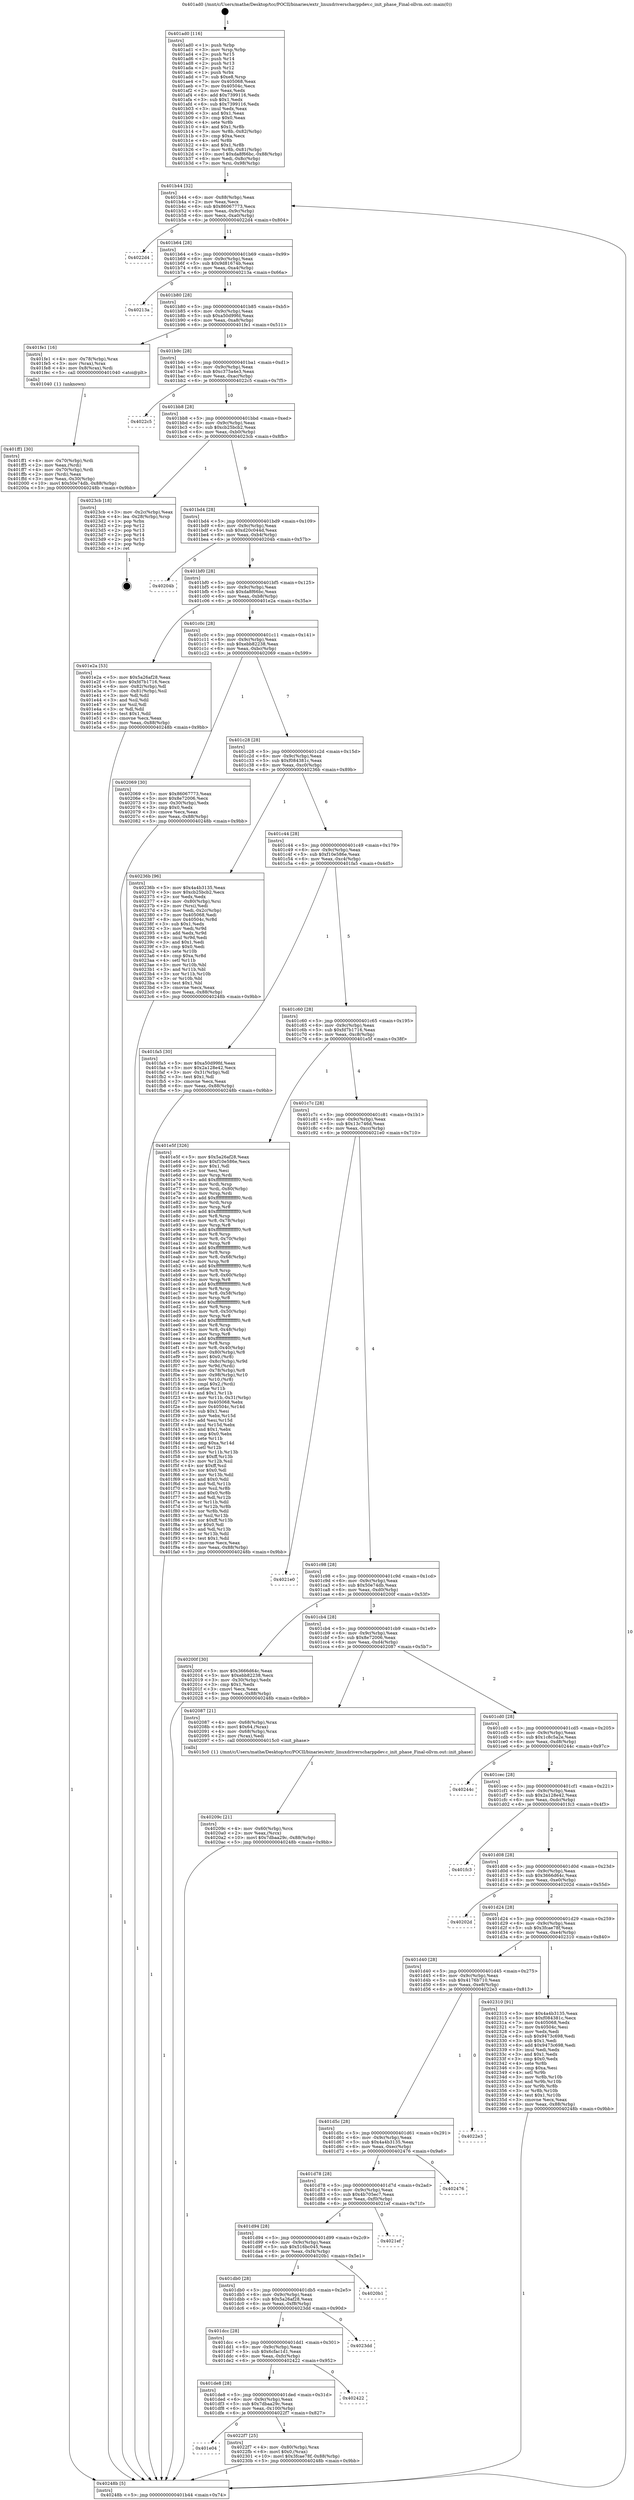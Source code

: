 digraph "0x401ad0" {
  label = "0x401ad0 (/mnt/c/Users/mathe/Desktop/tcc/POCII/binaries/extr_linuxdriverscharppdev.c_init_phase_Final-ollvm.out::main(0))"
  labelloc = "t"
  node[shape=record]

  Entry [label="",width=0.3,height=0.3,shape=circle,fillcolor=black,style=filled]
  "0x401b44" [label="{
     0x401b44 [32]\l
     | [instrs]\l
     &nbsp;&nbsp;0x401b44 \<+6\>: mov -0x88(%rbp),%eax\l
     &nbsp;&nbsp;0x401b4a \<+2\>: mov %eax,%ecx\l
     &nbsp;&nbsp;0x401b4c \<+6\>: sub $0x86067773,%ecx\l
     &nbsp;&nbsp;0x401b52 \<+6\>: mov %eax,-0x9c(%rbp)\l
     &nbsp;&nbsp;0x401b58 \<+6\>: mov %ecx,-0xa0(%rbp)\l
     &nbsp;&nbsp;0x401b5e \<+6\>: je 00000000004022d4 \<main+0x804\>\l
  }"]
  "0x4022d4" [label="{
     0x4022d4\l
  }", style=dashed]
  "0x401b64" [label="{
     0x401b64 [28]\l
     | [instrs]\l
     &nbsp;&nbsp;0x401b64 \<+5\>: jmp 0000000000401b69 \<main+0x99\>\l
     &nbsp;&nbsp;0x401b69 \<+6\>: mov -0x9c(%rbp),%eax\l
     &nbsp;&nbsp;0x401b6f \<+5\>: sub $0x9d81674b,%eax\l
     &nbsp;&nbsp;0x401b74 \<+6\>: mov %eax,-0xa4(%rbp)\l
     &nbsp;&nbsp;0x401b7a \<+6\>: je 000000000040213a \<main+0x66a\>\l
  }"]
  Exit [label="",width=0.3,height=0.3,shape=circle,fillcolor=black,style=filled,peripheries=2]
  "0x40213a" [label="{
     0x40213a\l
  }", style=dashed]
  "0x401b80" [label="{
     0x401b80 [28]\l
     | [instrs]\l
     &nbsp;&nbsp;0x401b80 \<+5\>: jmp 0000000000401b85 \<main+0xb5\>\l
     &nbsp;&nbsp;0x401b85 \<+6\>: mov -0x9c(%rbp),%eax\l
     &nbsp;&nbsp;0x401b8b \<+5\>: sub $0xa50d99fd,%eax\l
     &nbsp;&nbsp;0x401b90 \<+6\>: mov %eax,-0xa8(%rbp)\l
     &nbsp;&nbsp;0x401b96 \<+6\>: je 0000000000401fe1 \<main+0x511\>\l
  }"]
  "0x401e04" [label="{
     0x401e04\l
  }", style=dashed]
  "0x401fe1" [label="{
     0x401fe1 [16]\l
     | [instrs]\l
     &nbsp;&nbsp;0x401fe1 \<+4\>: mov -0x78(%rbp),%rax\l
     &nbsp;&nbsp;0x401fe5 \<+3\>: mov (%rax),%rax\l
     &nbsp;&nbsp;0x401fe8 \<+4\>: mov 0x8(%rax),%rdi\l
     &nbsp;&nbsp;0x401fec \<+5\>: call 0000000000401040 \<atoi@plt\>\l
     | [calls]\l
     &nbsp;&nbsp;0x401040 \{1\} (unknown)\l
  }"]
  "0x401b9c" [label="{
     0x401b9c [28]\l
     | [instrs]\l
     &nbsp;&nbsp;0x401b9c \<+5\>: jmp 0000000000401ba1 \<main+0xd1\>\l
     &nbsp;&nbsp;0x401ba1 \<+6\>: mov -0x9c(%rbp),%eax\l
     &nbsp;&nbsp;0x401ba7 \<+5\>: sub $0xc375a4e3,%eax\l
     &nbsp;&nbsp;0x401bac \<+6\>: mov %eax,-0xac(%rbp)\l
     &nbsp;&nbsp;0x401bb2 \<+6\>: je 00000000004022c5 \<main+0x7f5\>\l
  }"]
  "0x4022f7" [label="{
     0x4022f7 [25]\l
     | [instrs]\l
     &nbsp;&nbsp;0x4022f7 \<+4\>: mov -0x80(%rbp),%rax\l
     &nbsp;&nbsp;0x4022fb \<+6\>: movl $0x0,(%rax)\l
     &nbsp;&nbsp;0x402301 \<+10\>: movl $0x3fcae78f,-0x88(%rbp)\l
     &nbsp;&nbsp;0x40230b \<+5\>: jmp 000000000040248b \<main+0x9bb\>\l
  }"]
  "0x4022c5" [label="{
     0x4022c5\l
  }", style=dashed]
  "0x401bb8" [label="{
     0x401bb8 [28]\l
     | [instrs]\l
     &nbsp;&nbsp;0x401bb8 \<+5\>: jmp 0000000000401bbd \<main+0xed\>\l
     &nbsp;&nbsp;0x401bbd \<+6\>: mov -0x9c(%rbp),%eax\l
     &nbsp;&nbsp;0x401bc3 \<+5\>: sub $0xcb25bcb2,%eax\l
     &nbsp;&nbsp;0x401bc8 \<+6\>: mov %eax,-0xb0(%rbp)\l
     &nbsp;&nbsp;0x401bce \<+6\>: je 00000000004023cb \<main+0x8fb\>\l
  }"]
  "0x401de8" [label="{
     0x401de8 [28]\l
     | [instrs]\l
     &nbsp;&nbsp;0x401de8 \<+5\>: jmp 0000000000401ded \<main+0x31d\>\l
     &nbsp;&nbsp;0x401ded \<+6\>: mov -0x9c(%rbp),%eax\l
     &nbsp;&nbsp;0x401df3 \<+5\>: sub $0x7dbaa29c,%eax\l
     &nbsp;&nbsp;0x401df8 \<+6\>: mov %eax,-0x100(%rbp)\l
     &nbsp;&nbsp;0x401dfe \<+6\>: je 00000000004022f7 \<main+0x827\>\l
  }"]
  "0x4023cb" [label="{
     0x4023cb [18]\l
     | [instrs]\l
     &nbsp;&nbsp;0x4023cb \<+3\>: mov -0x2c(%rbp),%eax\l
     &nbsp;&nbsp;0x4023ce \<+4\>: lea -0x28(%rbp),%rsp\l
     &nbsp;&nbsp;0x4023d2 \<+1\>: pop %rbx\l
     &nbsp;&nbsp;0x4023d3 \<+2\>: pop %r12\l
     &nbsp;&nbsp;0x4023d5 \<+2\>: pop %r13\l
     &nbsp;&nbsp;0x4023d7 \<+2\>: pop %r14\l
     &nbsp;&nbsp;0x4023d9 \<+2\>: pop %r15\l
     &nbsp;&nbsp;0x4023db \<+1\>: pop %rbp\l
     &nbsp;&nbsp;0x4023dc \<+1\>: ret\l
  }"]
  "0x401bd4" [label="{
     0x401bd4 [28]\l
     | [instrs]\l
     &nbsp;&nbsp;0x401bd4 \<+5\>: jmp 0000000000401bd9 \<main+0x109\>\l
     &nbsp;&nbsp;0x401bd9 \<+6\>: mov -0x9c(%rbp),%eax\l
     &nbsp;&nbsp;0x401bdf \<+5\>: sub $0xd20c044d,%eax\l
     &nbsp;&nbsp;0x401be4 \<+6\>: mov %eax,-0xb4(%rbp)\l
     &nbsp;&nbsp;0x401bea \<+6\>: je 000000000040204b \<main+0x57b\>\l
  }"]
  "0x402422" [label="{
     0x402422\l
  }", style=dashed]
  "0x40204b" [label="{
     0x40204b\l
  }", style=dashed]
  "0x401bf0" [label="{
     0x401bf0 [28]\l
     | [instrs]\l
     &nbsp;&nbsp;0x401bf0 \<+5\>: jmp 0000000000401bf5 \<main+0x125\>\l
     &nbsp;&nbsp;0x401bf5 \<+6\>: mov -0x9c(%rbp),%eax\l
     &nbsp;&nbsp;0x401bfb \<+5\>: sub $0xda8f66bc,%eax\l
     &nbsp;&nbsp;0x401c00 \<+6\>: mov %eax,-0xb8(%rbp)\l
     &nbsp;&nbsp;0x401c06 \<+6\>: je 0000000000401e2a \<main+0x35a\>\l
  }"]
  "0x401dcc" [label="{
     0x401dcc [28]\l
     | [instrs]\l
     &nbsp;&nbsp;0x401dcc \<+5\>: jmp 0000000000401dd1 \<main+0x301\>\l
     &nbsp;&nbsp;0x401dd1 \<+6\>: mov -0x9c(%rbp),%eax\l
     &nbsp;&nbsp;0x401dd7 \<+5\>: sub $0x6cfac1d1,%eax\l
     &nbsp;&nbsp;0x401ddc \<+6\>: mov %eax,-0xfc(%rbp)\l
     &nbsp;&nbsp;0x401de2 \<+6\>: je 0000000000402422 \<main+0x952\>\l
  }"]
  "0x401e2a" [label="{
     0x401e2a [53]\l
     | [instrs]\l
     &nbsp;&nbsp;0x401e2a \<+5\>: mov $0x5a26af28,%eax\l
     &nbsp;&nbsp;0x401e2f \<+5\>: mov $0xfd7b1716,%ecx\l
     &nbsp;&nbsp;0x401e34 \<+6\>: mov -0x82(%rbp),%dl\l
     &nbsp;&nbsp;0x401e3a \<+7\>: mov -0x81(%rbp),%sil\l
     &nbsp;&nbsp;0x401e41 \<+3\>: mov %dl,%dil\l
     &nbsp;&nbsp;0x401e44 \<+3\>: and %sil,%dil\l
     &nbsp;&nbsp;0x401e47 \<+3\>: xor %sil,%dl\l
     &nbsp;&nbsp;0x401e4a \<+3\>: or %dl,%dil\l
     &nbsp;&nbsp;0x401e4d \<+4\>: test $0x1,%dil\l
     &nbsp;&nbsp;0x401e51 \<+3\>: cmovne %ecx,%eax\l
     &nbsp;&nbsp;0x401e54 \<+6\>: mov %eax,-0x88(%rbp)\l
     &nbsp;&nbsp;0x401e5a \<+5\>: jmp 000000000040248b \<main+0x9bb\>\l
  }"]
  "0x401c0c" [label="{
     0x401c0c [28]\l
     | [instrs]\l
     &nbsp;&nbsp;0x401c0c \<+5\>: jmp 0000000000401c11 \<main+0x141\>\l
     &nbsp;&nbsp;0x401c11 \<+6\>: mov -0x9c(%rbp),%eax\l
     &nbsp;&nbsp;0x401c17 \<+5\>: sub $0xebb82238,%eax\l
     &nbsp;&nbsp;0x401c1c \<+6\>: mov %eax,-0xbc(%rbp)\l
     &nbsp;&nbsp;0x401c22 \<+6\>: je 0000000000402069 \<main+0x599\>\l
  }"]
  "0x40248b" [label="{
     0x40248b [5]\l
     | [instrs]\l
     &nbsp;&nbsp;0x40248b \<+5\>: jmp 0000000000401b44 \<main+0x74\>\l
  }"]
  "0x401ad0" [label="{
     0x401ad0 [116]\l
     | [instrs]\l
     &nbsp;&nbsp;0x401ad0 \<+1\>: push %rbp\l
     &nbsp;&nbsp;0x401ad1 \<+3\>: mov %rsp,%rbp\l
     &nbsp;&nbsp;0x401ad4 \<+2\>: push %r15\l
     &nbsp;&nbsp;0x401ad6 \<+2\>: push %r14\l
     &nbsp;&nbsp;0x401ad8 \<+2\>: push %r13\l
     &nbsp;&nbsp;0x401ada \<+2\>: push %r12\l
     &nbsp;&nbsp;0x401adc \<+1\>: push %rbx\l
     &nbsp;&nbsp;0x401add \<+7\>: sub $0xe8,%rsp\l
     &nbsp;&nbsp;0x401ae4 \<+7\>: mov 0x405068,%eax\l
     &nbsp;&nbsp;0x401aeb \<+7\>: mov 0x40504c,%ecx\l
     &nbsp;&nbsp;0x401af2 \<+2\>: mov %eax,%edx\l
     &nbsp;&nbsp;0x401af4 \<+6\>: add $0x7399116,%edx\l
     &nbsp;&nbsp;0x401afa \<+3\>: sub $0x1,%edx\l
     &nbsp;&nbsp;0x401afd \<+6\>: sub $0x7399116,%edx\l
     &nbsp;&nbsp;0x401b03 \<+3\>: imul %edx,%eax\l
     &nbsp;&nbsp;0x401b06 \<+3\>: and $0x1,%eax\l
     &nbsp;&nbsp;0x401b09 \<+3\>: cmp $0x0,%eax\l
     &nbsp;&nbsp;0x401b0c \<+4\>: sete %r8b\l
     &nbsp;&nbsp;0x401b10 \<+4\>: and $0x1,%r8b\l
     &nbsp;&nbsp;0x401b14 \<+7\>: mov %r8b,-0x82(%rbp)\l
     &nbsp;&nbsp;0x401b1b \<+3\>: cmp $0xa,%ecx\l
     &nbsp;&nbsp;0x401b1e \<+4\>: setl %r8b\l
     &nbsp;&nbsp;0x401b22 \<+4\>: and $0x1,%r8b\l
     &nbsp;&nbsp;0x401b26 \<+7\>: mov %r8b,-0x81(%rbp)\l
     &nbsp;&nbsp;0x401b2d \<+10\>: movl $0xda8f66bc,-0x88(%rbp)\l
     &nbsp;&nbsp;0x401b37 \<+6\>: mov %edi,-0x8c(%rbp)\l
     &nbsp;&nbsp;0x401b3d \<+7\>: mov %rsi,-0x98(%rbp)\l
  }"]
  "0x4023dd" [label="{
     0x4023dd\l
  }", style=dashed]
  "0x402069" [label="{
     0x402069 [30]\l
     | [instrs]\l
     &nbsp;&nbsp;0x402069 \<+5\>: mov $0x86067773,%eax\l
     &nbsp;&nbsp;0x40206e \<+5\>: mov $0x8e72006,%ecx\l
     &nbsp;&nbsp;0x402073 \<+3\>: mov -0x30(%rbp),%edx\l
     &nbsp;&nbsp;0x402076 \<+3\>: cmp $0x0,%edx\l
     &nbsp;&nbsp;0x402079 \<+3\>: cmove %ecx,%eax\l
     &nbsp;&nbsp;0x40207c \<+6\>: mov %eax,-0x88(%rbp)\l
     &nbsp;&nbsp;0x402082 \<+5\>: jmp 000000000040248b \<main+0x9bb\>\l
  }"]
  "0x401c28" [label="{
     0x401c28 [28]\l
     | [instrs]\l
     &nbsp;&nbsp;0x401c28 \<+5\>: jmp 0000000000401c2d \<main+0x15d\>\l
     &nbsp;&nbsp;0x401c2d \<+6\>: mov -0x9c(%rbp),%eax\l
     &nbsp;&nbsp;0x401c33 \<+5\>: sub $0xf084381c,%eax\l
     &nbsp;&nbsp;0x401c38 \<+6\>: mov %eax,-0xc0(%rbp)\l
     &nbsp;&nbsp;0x401c3e \<+6\>: je 000000000040236b \<main+0x89b\>\l
  }"]
  "0x401db0" [label="{
     0x401db0 [28]\l
     | [instrs]\l
     &nbsp;&nbsp;0x401db0 \<+5\>: jmp 0000000000401db5 \<main+0x2e5\>\l
     &nbsp;&nbsp;0x401db5 \<+6\>: mov -0x9c(%rbp),%eax\l
     &nbsp;&nbsp;0x401dbb \<+5\>: sub $0x5a26af28,%eax\l
     &nbsp;&nbsp;0x401dc0 \<+6\>: mov %eax,-0xf8(%rbp)\l
     &nbsp;&nbsp;0x401dc6 \<+6\>: je 00000000004023dd \<main+0x90d\>\l
  }"]
  "0x40236b" [label="{
     0x40236b [96]\l
     | [instrs]\l
     &nbsp;&nbsp;0x40236b \<+5\>: mov $0x4a4b3135,%eax\l
     &nbsp;&nbsp;0x402370 \<+5\>: mov $0xcb25bcb2,%ecx\l
     &nbsp;&nbsp;0x402375 \<+2\>: xor %edx,%edx\l
     &nbsp;&nbsp;0x402377 \<+4\>: mov -0x80(%rbp),%rsi\l
     &nbsp;&nbsp;0x40237b \<+2\>: mov (%rsi),%edi\l
     &nbsp;&nbsp;0x40237d \<+3\>: mov %edi,-0x2c(%rbp)\l
     &nbsp;&nbsp;0x402380 \<+7\>: mov 0x405068,%edi\l
     &nbsp;&nbsp;0x402387 \<+8\>: mov 0x40504c,%r8d\l
     &nbsp;&nbsp;0x40238f \<+3\>: sub $0x1,%edx\l
     &nbsp;&nbsp;0x402392 \<+3\>: mov %edi,%r9d\l
     &nbsp;&nbsp;0x402395 \<+3\>: add %edx,%r9d\l
     &nbsp;&nbsp;0x402398 \<+4\>: imul %r9d,%edi\l
     &nbsp;&nbsp;0x40239c \<+3\>: and $0x1,%edi\l
     &nbsp;&nbsp;0x40239f \<+3\>: cmp $0x0,%edi\l
     &nbsp;&nbsp;0x4023a2 \<+4\>: sete %r10b\l
     &nbsp;&nbsp;0x4023a6 \<+4\>: cmp $0xa,%r8d\l
     &nbsp;&nbsp;0x4023aa \<+4\>: setl %r11b\l
     &nbsp;&nbsp;0x4023ae \<+3\>: mov %r10b,%bl\l
     &nbsp;&nbsp;0x4023b1 \<+3\>: and %r11b,%bl\l
     &nbsp;&nbsp;0x4023b4 \<+3\>: xor %r11b,%r10b\l
     &nbsp;&nbsp;0x4023b7 \<+3\>: or %r10b,%bl\l
     &nbsp;&nbsp;0x4023ba \<+3\>: test $0x1,%bl\l
     &nbsp;&nbsp;0x4023bd \<+3\>: cmovne %ecx,%eax\l
     &nbsp;&nbsp;0x4023c0 \<+6\>: mov %eax,-0x88(%rbp)\l
     &nbsp;&nbsp;0x4023c6 \<+5\>: jmp 000000000040248b \<main+0x9bb\>\l
  }"]
  "0x401c44" [label="{
     0x401c44 [28]\l
     | [instrs]\l
     &nbsp;&nbsp;0x401c44 \<+5\>: jmp 0000000000401c49 \<main+0x179\>\l
     &nbsp;&nbsp;0x401c49 \<+6\>: mov -0x9c(%rbp),%eax\l
     &nbsp;&nbsp;0x401c4f \<+5\>: sub $0xf10e586e,%eax\l
     &nbsp;&nbsp;0x401c54 \<+6\>: mov %eax,-0xc4(%rbp)\l
     &nbsp;&nbsp;0x401c5a \<+6\>: je 0000000000401fa5 \<main+0x4d5\>\l
  }"]
  "0x4020b1" [label="{
     0x4020b1\l
  }", style=dashed]
  "0x401fa5" [label="{
     0x401fa5 [30]\l
     | [instrs]\l
     &nbsp;&nbsp;0x401fa5 \<+5\>: mov $0xa50d99fd,%eax\l
     &nbsp;&nbsp;0x401faa \<+5\>: mov $0x2a128e42,%ecx\l
     &nbsp;&nbsp;0x401faf \<+3\>: mov -0x31(%rbp),%dl\l
     &nbsp;&nbsp;0x401fb2 \<+3\>: test $0x1,%dl\l
     &nbsp;&nbsp;0x401fb5 \<+3\>: cmovne %ecx,%eax\l
     &nbsp;&nbsp;0x401fb8 \<+6\>: mov %eax,-0x88(%rbp)\l
     &nbsp;&nbsp;0x401fbe \<+5\>: jmp 000000000040248b \<main+0x9bb\>\l
  }"]
  "0x401c60" [label="{
     0x401c60 [28]\l
     | [instrs]\l
     &nbsp;&nbsp;0x401c60 \<+5\>: jmp 0000000000401c65 \<main+0x195\>\l
     &nbsp;&nbsp;0x401c65 \<+6\>: mov -0x9c(%rbp),%eax\l
     &nbsp;&nbsp;0x401c6b \<+5\>: sub $0xfd7b1716,%eax\l
     &nbsp;&nbsp;0x401c70 \<+6\>: mov %eax,-0xc8(%rbp)\l
     &nbsp;&nbsp;0x401c76 \<+6\>: je 0000000000401e5f \<main+0x38f\>\l
  }"]
  "0x401d94" [label="{
     0x401d94 [28]\l
     | [instrs]\l
     &nbsp;&nbsp;0x401d94 \<+5\>: jmp 0000000000401d99 \<main+0x2c9\>\l
     &nbsp;&nbsp;0x401d99 \<+6\>: mov -0x9c(%rbp),%eax\l
     &nbsp;&nbsp;0x401d9f \<+5\>: sub $0x516bc045,%eax\l
     &nbsp;&nbsp;0x401da4 \<+6\>: mov %eax,-0xf4(%rbp)\l
     &nbsp;&nbsp;0x401daa \<+6\>: je 00000000004020b1 \<main+0x5e1\>\l
  }"]
  "0x401e5f" [label="{
     0x401e5f [326]\l
     | [instrs]\l
     &nbsp;&nbsp;0x401e5f \<+5\>: mov $0x5a26af28,%eax\l
     &nbsp;&nbsp;0x401e64 \<+5\>: mov $0xf10e586e,%ecx\l
     &nbsp;&nbsp;0x401e69 \<+2\>: mov $0x1,%dl\l
     &nbsp;&nbsp;0x401e6b \<+2\>: xor %esi,%esi\l
     &nbsp;&nbsp;0x401e6d \<+3\>: mov %rsp,%rdi\l
     &nbsp;&nbsp;0x401e70 \<+4\>: add $0xfffffffffffffff0,%rdi\l
     &nbsp;&nbsp;0x401e74 \<+3\>: mov %rdi,%rsp\l
     &nbsp;&nbsp;0x401e77 \<+4\>: mov %rdi,-0x80(%rbp)\l
     &nbsp;&nbsp;0x401e7b \<+3\>: mov %rsp,%rdi\l
     &nbsp;&nbsp;0x401e7e \<+4\>: add $0xfffffffffffffff0,%rdi\l
     &nbsp;&nbsp;0x401e82 \<+3\>: mov %rdi,%rsp\l
     &nbsp;&nbsp;0x401e85 \<+3\>: mov %rsp,%r8\l
     &nbsp;&nbsp;0x401e88 \<+4\>: add $0xfffffffffffffff0,%r8\l
     &nbsp;&nbsp;0x401e8c \<+3\>: mov %r8,%rsp\l
     &nbsp;&nbsp;0x401e8f \<+4\>: mov %r8,-0x78(%rbp)\l
     &nbsp;&nbsp;0x401e93 \<+3\>: mov %rsp,%r8\l
     &nbsp;&nbsp;0x401e96 \<+4\>: add $0xfffffffffffffff0,%r8\l
     &nbsp;&nbsp;0x401e9a \<+3\>: mov %r8,%rsp\l
     &nbsp;&nbsp;0x401e9d \<+4\>: mov %r8,-0x70(%rbp)\l
     &nbsp;&nbsp;0x401ea1 \<+3\>: mov %rsp,%r8\l
     &nbsp;&nbsp;0x401ea4 \<+4\>: add $0xfffffffffffffff0,%r8\l
     &nbsp;&nbsp;0x401ea8 \<+3\>: mov %r8,%rsp\l
     &nbsp;&nbsp;0x401eab \<+4\>: mov %r8,-0x68(%rbp)\l
     &nbsp;&nbsp;0x401eaf \<+3\>: mov %rsp,%r8\l
     &nbsp;&nbsp;0x401eb2 \<+4\>: add $0xfffffffffffffff0,%r8\l
     &nbsp;&nbsp;0x401eb6 \<+3\>: mov %r8,%rsp\l
     &nbsp;&nbsp;0x401eb9 \<+4\>: mov %r8,-0x60(%rbp)\l
     &nbsp;&nbsp;0x401ebd \<+3\>: mov %rsp,%r8\l
     &nbsp;&nbsp;0x401ec0 \<+4\>: add $0xfffffffffffffff0,%r8\l
     &nbsp;&nbsp;0x401ec4 \<+3\>: mov %r8,%rsp\l
     &nbsp;&nbsp;0x401ec7 \<+4\>: mov %r8,-0x58(%rbp)\l
     &nbsp;&nbsp;0x401ecb \<+3\>: mov %rsp,%r8\l
     &nbsp;&nbsp;0x401ece \<+4\>: add $0xfffffffffffffff0,%r8\l
     &nbsp;&nbsp;0x401ed2 \<+3\>: mov %r8,%rsp\l
     &nbsp;&nbsp;0x401ed5 \<+4\>: mov %r8,-0x50(%rbp)\l
     &nbsp;&nbsp;0x401ed9 \<+3\>: mov %rsp,%r8\l
     &nbsp;&nbsp;0x401edc \<+4\>: add $0xfffffffffffffff0,%r8\l
     &nbsp;&nbsp;0x401ee0 \<+3\>: mov %r8,%rsp\l
     &nbsp;&nbsp;0x401ee3 \<+4\>: mov %r8,-0x48(%rbp)\l
     &nbsp;&nbsp;0x401ee7 \<+3\>: mov %rsp,%r8\l
     &nbsp;&nbsp;0x401eea \<+4\>: add $0xfffffffffffffff0,%r8\l
     &nbsp;&nbsp;0x401eee \<+3\>: mov %r8,%rsp\l
     &nbsp;&nbsp;0x401ef1 \<+4\>: mov %r8,-0x40(%rbp)\l
     &nbsp;&nbsp;0x401ef5 \<+4\>: mov -0x80(%rbp),%r8\l
     &nbsp;&nbsp;0x401ef9 \<+7\>: movl $0x0,(%r8)\l
     &nbsp;&nbsp;0x401f00 \<+7\>: mov -0x8c(%rbp),%r9d\l
     &nbsp;&nbsp;0x401f07 \<+3\>: mov %r9d,(%rdi)\l
     &nbsp;&nbsp;0x401f0a \<+4\>: mov -0x78(%rbp),%r8\l
     &nbsp;&nbsp;0x401f0e \<+7\>: mov -0x98(%rbp),%r10\l
     &nbsp;&nbsp;0x401f15 \<+3\>: mov %r10,(%r8)\l
     &nbsp;&nbsp;0x401f18 \<+3\>: cmpl $0x2,(%rdi)\l
     &nbsp;&nbsp;0x401f1b \<+4\>: setne %r11b\l
     &nbsp;&nbsp;0x401f1f \<+4\>: and $0x1,%r11b\l
     &nbsp;&nbsp;0x401f23 \<+4\>: mov %r11b,-0x31(%rbp)\l
     &nbsp;&nbsp;0x401f27 \<+7\>: mov 0x405068,%ebx\l
     &nbsp;&nbsp;0x401f2e \<+8\>: mov 0x40504c,%r14d\l
     &nbsp;&nbsp;0x401f36 \<+3\>: sub $0x1,%esi\l
     &nbsp;&nbsp;0x401f39 \<+3\>: mov %ebx,%r15d\l
     &nbsp;&nbsp;0x401f3c \<+3\>: add %esi,%r15d\l
     &nbsp;&nbsp;0x401f3f \<+4\>: imul %r15d,%ebx\l
     &nbsp;&nbsp;0x401f43 \<+3\>: and $0x1,%ebx\l
     &nbsp;&nbsp;0x401f46 \<+3\>: cmp $0x0,%ebx\l
     &nbsp;&nbsp;0x401f49 \<+4\>: sete %r11b\l
     &nbsp;&nbsp;0x401f4d \<+4\>: cmp $0xa,%r14d\l
     &nbsp;&nbsp;0x401f51 \<+4\>: setl %r12b\l
     &nbsp;&nbsp;0x401f55 \<+3\>: mov %r11b,%r13b\l
     &nbsp;&nbsp;0x401f58 \<+4\>: xor $0xff,%r13b\l
     &nbsp;&nbsp;0x401f5c \<+3\>: mov %r12b,%sil\l
     &nbsp;&nbsp;0x401f5f \<+4\>: xor $0xff,%sil\l
     &nbsp;&nbsp;0x401f63 \<+3\>: xor $0x0,%dl\l
     &nbsp;&nbsp;0x401f66 \<+3\>: mov %r13b,%dil\l
     &nbsp;&nbsp;0x401f69 \<+4\>: and $0x0,%dil\l
     &nbsp;&nbsp;0x401f6d \<+3\>: and %dl,%r11b\l
     &nbsp;&nbsp;0x401f70 \<+3\>: mov %sil,%r8b\l
     &nbsp;&nbsp;0x401f73 \<+4\>: and $0x0,%r8b\l
     &nbsp;&nbsp;0x401f77 \<+3\>: and %dl,%r12b\l
     &nbsp;&nbsp;0x401f7a \<+3\>: or %r11b,%dil\l
     &nbsp;&nbsp;0x401f7d \<+3\>: or %r12b,%r8b\l
     &nbsp;&nbsp;0x401f80 \<+3\>: xor %r8b,%dil\l
     &nbsp;&nbsp;0x401f83 \<+3\>: or %sil,%r13b\l
     &nbsp;&nbsp;0x401f86 \<+4\>: xor $0xff,%r13b\l
     &nbsp;&nbsp;0x401f8a \<+3\>: or $0x0,%dl\l
     &nbsp;&nbsp;0x401f8d \<+3\>: and %dl,%r13b\l
     &nbsp;&nbsp;0x401f90 \<+3\>: or %r13b,%dil\l
     &nbsp;&nbsp;0x401f93 \<+4\>: test $0x1,%dil\l
     &nbsp;&nbsp;0x401f97 \<+3\>: cmovne %ecx,%eax\l
     &nbsp;&nbsp;0x401f9a \<+6\>: mov %eax,-0x88(%rbp)\l
     &nbsp;&nbsp;0x401fa0 \<+5\>: jmp 000000000040248b \<main+0x9bb\>\l
  }"]
  "0x401c7c" [label="{
     0x401c7c [28]\l
     | [instrs]\l
     &nbsp;&nbsp;0x401c7c \<+5\>: jmp 0000000000401c81 \<main+0x1b1\>\l
     &nbsp;&nbsp;0x401c81 \<+6\>: mov -0x9c(%rbp),%eax\l
     &nbsp;&nbsp;0x401c87 \<+5\>: sub $0x13c746d,%eax\l
     &nbsp;&nbsp;0x401c8c \<+6\>: mov %eax,-0xcc(%rbp)\l
     &nbsp;&nbsp;0x401c92 \<+6\>: je 00000000004021e0 \<main+0x710\>\l
  }"]
  "0x4021ef" [label="{
     0x4021ef\l
  }", style=dashed]
  "0x401ff1" [label="{
     0x401ff1 [30]\l
     | [instrs]\l
     &nbsp;&nbsp;0x401ff1 \<+4\>: mov -0x70(%rbp),%rdi\l
     &nbsp;&nbsp;0x401ff5 \<+2\>: mov %eax,(%rdi)\l
     &nbsp;&nbsp;0x401ff7 \<+4\>: mov -0x70(%rbp),%rdi\l
     &nbsp;&nbsp;0x401ffb \<+2\>: mov (%rdi),%eax\l
     &nbsp;&nbsp;0x401ffd \<+3\>: mov %eax,-0x30(%rbp)\l
     &nbsp;&nbsp;0x402000 \<+10\>: movl $0x50e74db,-0x88(%rbp)\l
     &nbsp;&nbsp;0x40200a \<+5\>: jmp 000000000040248b \<main+0x9bb\>\l
  }"]
  "0x401d78" [label="{
     0x401d78 [28]\l
     | [instrs]\l
     &nbsp;&nbsp;0x401d78 \<+5\>: jmp 0000000000401d7d \<main+0x2ad\>\l
     &nbsp;&nbsp;0x401d7d \<+6\>: mov -0x9c(%rbp),%eax\l
     &nbsp;&nbsp;0x401d83 \<+5\>: sub $0x4b705ec7,%eax\l
     &nbsp;&nbsp;0x401d88 \<+6\>: mov %eax,-0xf0(%rbp)\l
     &nbsp;&nbsp;0x401d8e \<+6\>: je 00000000004021ef \<main+0x71f\>\l
  }"]
  "0x4021e0" [label="{
     0x4021e0\l
  }", style=dashed]
  "0x401c98" [label="{
     0x401c98 [28]\l
     | [instrs]\l
     &nbsp;&nbsp;0x401c98 \<+5\>: jmp 0000000000401c9d \<main+0x1cd\>\l
     &nbsp;&nbsp;0x401c9d \<+6\>: mov -0x9c(%rbp),%eax\l
     &nbsp;&nbsp;0x401ca3 \<+5\>: sub $0x50e74db,%eax\l
     &nbsp;&nbsp;0x401ca8 \<+6\>: mov %eax,-0xd0(%rbp)\l
     &nbsp;&nbsp;0x401cae \<+6\>: je 000000000040200f \<main+0x53f\>\l
  }"]
  "0x402476" [label="{
     0x402476\l
  }", style=dashed]
  "0x40200f" [label="{
     0x40200f [30]\l
     | [instrs]\l
     &nbsp;&nbsp;0x40200f \<+5\>: mov $0x3666d64c,%eax\l
     &nbsp;&nbsp;0x402014 \<+5\>: mov $0xebb82238,%ecx\l
     &nbsp;&nbsp;0x402019 \<+3\>: mov -0x30(%rbp),%edx\l
     &nbsp;&nbsp;0x40201c \<+3\>: cmp $0x1,%edx\l
     &nbsp;&nbsp;0x40201f \<+3\>: cmovl %ecx,%eax\l
     &nbsp;&nbsp;0x402022 \<+6\>: mov %eax,-0x88(%rbp)\l
     &nbsp;&nbsp;0x402028 \<+5\>: jmp 000000000040248b \<main+0x9bb\>\l
  }"]
  "0x401cb4" [label="{
     0x401cb4 [28]\l
     | [instrs]\l
     &nbsp;&nbsp;0x401cb4 \<+5\>: jmp 0000000000401cb9 \<main+0x1e9\>\l
     &nbsp;&nbsp;0x401cb9 \<+6\>: mov -0x9c(%rbp),%eax\l
     &nbsp;&nbsp;0x401cbf \<+5\>: sub $0x8e72006,%eax\l
     &nbsp;&nbsp;0x401cc4 \<+6\>: mov %eax,-0xd4(%rbp)\l
     &nbsp;&nbsp;0x401cca \<+6\>: je 0000000000402087 \<main+0x5b7\>\l
  }"]
  "0x401d5c" [label="{
     0x401d5c [28]\l
     | [instrs]\l
     &nbsp;&nbsp;0x401d5c \<+5\>: jmp 0000000000401d61 \<main+0x291\>\l
     &nbsp;&nbsp;0x401d61 \<+6\>: mov -0x9c(%rbp),%eax\l
     &nbsp;&nbsp;0x401d67 \<+5\>: sub $0x4a4b3135,%eax\l
     &nbsp;&nbsp;0x401d6c \<+6\>: mov %eax,-0xec(%rbp)\l
     &nbsp;&nbsp;0x401d72 \<+6\>: je 0000000000402476 \<main+0x9a6\>\l
  }"]
  "0x402087" [label="{
     0x402087 [21]\l
     | [instrs]\l
     &nbsp;&nbsp;0x402087 \<+4\>: mov -0x68(%rbp),%rax\l
     &nbsp;&nbsp;0x40208b \<+6\>: movl $0x64,(%rax)\l
     &nbsp;&nbsp;0x402091 \<+4\>: mov -0x68(%rbp),%rax\l
     &nbsp;&nbsp;0x402095 \<+2\>: mov (%rax),%edi\l
     &nbsp;&nbsp;0x402097 \<+5\>: call 00000000004015c0 \<init_phase\>\l
     | [calls]\l
     &nbsp;&nbsp;0x4015c0 \{1\} (/mnt/c/Users/mathe/Desktop/tcc/POCII/binaries/extr_linuxdriverscharppdev.c_init_phase_Final-ollvm.out::init_phase)\l
  }"]
  "0x401cd0" [label="{
     0x401cd0 [28]\l
     | [instrs]\l
     &nbsp;&nbsp;0x401cd0 \<+5\>: jmp 0000000000401cd5 \<main+0x205\>\l
     &nbsp;&nbsp;0x401cd5 \<+6\>: mov -0x9c(%rbp),%eax\l
     &nbsp;&nbsp;0x401cdb \<+5\>: sub $0x1c8c5a2e,%eax\l
     &nbsp;&nbsp;0x401ce0 \<+6\>: mov %eax,-0xd8(%rbp)\l
     &nbsp;&nbsp;0x401ce6 \<+6\>: je 000000000040244c \<main+0x97c\>\l
  }"]
  "0x40209c" [label="{
     0x40209c [21]\l
     | [instrs]\l
     &nbsp;&nbsp;0x40209c \<+4\>: mov -0x60(%rbp),%rcx\l
     &nbsp;&nbsp;0x4020a0 \<+2\>: mov %eax,(%rcx)\l
     &nbsp;&nbsp;0x4020a2 \<+10\>: movl $0x7dbaa29c,-0x88(%rbp)\l
     &nbsp;&nbsp;0x4020ac \<+5\>: jmp 000000000040248b \<main+0x9bb\>\l
  }"]
  "0x4022e3" [label="{
     0x4022e3\l
  }", style=dashed]
  "0x40244c" [label="{
     0x40244c\l
  }", style=dashed]
  "0x401cec" [label="{
     0x401cec [28]\l
     | [instrs]\l
     &nbsp;&nbsp;0x401cec \<+5\>: jmp 0000000000401cf1 \<main+0x221\>\l
     &nbsp;&nbsp;0x401cf1 \<+6\>: mov -0x9c(%rbp),%eax\l
     &nbsp;&nbsp;0x401cf7 \<+5\>: sub $0x2a128e42,%eax\l
     &nbsp;&nbsp;0x401cfc \<+6\>: mov %eax,-0xdc(%rbp)\l
     &nbsp;&nbsp;0x401d02 \<+6\>: je 0000000000401fc3 \<main+0x4f3\>\l
  }"]
  "0x401d40" [label="{
     0x401d40 [28]\l
     | [instrs]\l
     &nbsp;&nbsp;0x401d40 \<+5\>: jmp 0000000000401d45 \<main+0x275\>\l
     &nbsp;&nbsp;0x401d45 \<+6\>: mov -0x9c(%rbp),%eax\l
     &nbsp;&nbsp;0x401d4b \<+5\>: sub $0x4176b710,%eax\l
     &nbsp;&nbsp;0x401d50 \<+6\>: mov %eax,-0xe8(%rbp)\l
     &nbsp;&nbsp;0x401d56 \<+6\>: je 00000000004022e3 \<main+0x813\>\l
  }"]
  "0x401fc3" [label="{
     0x401fc3\l
  }", style=dashed]
  "0x401d08" [label="{
     0x401d08 [28]\l
     | [instrs]\l
     &nbsp;&nbsp;0x401d08 \<+5\>: jmp 0000000000401d0d \<main+0x23d\>\l
     &nbsp;&nbsp;0x401d0d \<+6\>: mov -0x9c(%rbp),%eax\l
     &nbsp;&nbsp;0x401d13 \<+5\>: sub $0x3666d64c,%eax\l
     &nbsp;&nbsp;0x401d18 \<+6\>: mov %eax,-0xe0(%rbp)\l
     &nbsp;&nbsp;0x401d1e \<+6\>: je 000000000040202d \<main+0x55d\>\l
  }"]
  "0x402310" [label="{
     0x402310 [91]\l
     | [instrs]\l
     &nbsp;&nbsp;0x402310 \<+5\>: mov $0x4a4b3135,%eax\l
     &nbsp;&nbsp;0x402315 \<+5\>: mov $0xf084381c,%ecx\l
     &nbsp;&nbsp;0x40231a \<+7\>: mov 0x405068,%edx\l
     &nbsp;&nbsp;0x402321 \<+7\>: mov 0x40504c,%esi\l
     &nbsp;&nbsp;0x402328 \<+2\>: mov %edx,%edi\l
     &nbsp;&nbsp;0x40232a \<+6\>: sub $0x9473c698,%edi\l
     &nbsp;&nbsp;0x402330 \<+3\>: sub $0x1,%edi\l
     &nbsp;&nbsp;0x402333 \<+6\>: add $0x9473c698,%edi\l
     &nbsp;&nbsp;0x402339 \<+3\>: imul %edi,%edx\l
     &nbsp;&nbsp;0x40233c \<+3\>: and $0x1,%edx\l
     &nbsp;&nbsp;0x40233f \<+3\>: cmp $0x0,%edx\l
     &nbsp;&nbsp;0x402342 \<+4\>: sete %r8b\l
     &nbsp;&nbsp;0x402346 \<+3\>: cmp $0xa,%esi\l
     &nbsp;&nbsp;0x402349 \<+4\>: setl %r9b\l
     &nbsp;&nbsp;0x40234d \<+3\>: mov %r8b,%r10b\l
     &nbsp;&nbsp;0x402350 \<+3\>: and %r9b,%r10b\l
     &nbsp;&nbsp;0x402353 \<+3\>: xor %r9b,%r8b\l
     &nbsp;&nbsp;0x402356 \<+3\>: or %r8b,%r10b\l
     &nbsp;&nbsp;0x402359 \<+4\>: test $0x1,%r10b\l
     &nbsp;&nbsp;0x40235d \<+3\>: cmovne %ecx,%eax\l
     &nbsp;&nbsp;0x402360 \<+6\>: mov %eax,-0x88(%rbp)\l
     &nbsp;&nbsp;0x402366 \<+5\>: jmp 000000000040248b \<main+0x9bb\>\l
  }"]
  "0x40202d" [label="{
     0x40202d\l
  }", style=dashed]
  "0x401d24" [label="{
     0x401d24 [28]\l
     | [instrs]\l
     &nbsp;&nbsp;0x401d24 \<+5\>: jmp 0000000000401d29 \<main+0x259\>\l
     &nbsp;&nbsp;0x401d29 \<+6\>: mov -0x9c(%rbp),%eax\l
     &nbsp;&nbsp;0x401d2f \<+5\>: sub $0x3fcae78f,%eax\l
     &nbsp;&nbsp;0x401d34 \<+6\>: mov %eax,-0xe4(%rbp)\l
     &nbsp;&nbsp;0x401d3a \<+6\>: je 0000000000402310 \<main+0x840\>\l
  }"]
  Entry -> "0x401ad0" [label=" 1"]
  "0x401b44" -> "0x4022d4" [label=" 0"]
  "0x401b44" -> "0x401b64" [label=" 11"]
  "0x4023cb" -> Exit [label=" 1"]
  "0x401b64" -> "0x40213a" [label=" 0"]
  "0x401b64" -> "0x401b80" [label=" 11"]
  "0x40236b" -> "0x40248b" [label=" 1"]
  "0x401b80" -> "0x401fe1" [label=" 1"]
  "0x401b80" -> "0x401b9c" [label=" 10"]
  "0x402310" -> "0x40248b" [label=" 1"]
  "0x401b9c" -> "0x4022c5" [label=" 0"]
  "0x401b9c" -> "0x401bb8" [label=" 10"]
  "0x4022f7" -> "0x40248b" [label=" 1"]
  "0x401bb8" -> "0x4023cb" [label=" 1"]
  "0x401bb8" -> "0x401bd4" [label=" 9"]
  "0x401de8" -> "0x4022f7" [label=" 1"]
  "0x401bd4" -> "0x40204b" [label=" 0"]
  "0x401bd4" -> "0x401bf0" [label=" 9"]
  "0x401de8" -> "0x401e04" [label=" 0"]
  "0x401bf0" -> "0x401e2a" [label=" 1"]
  "0x401bf0" -> "0x401c0c" [label=" 8"]
  "0x401e2a" -> "0x40248b" [label=" 1"]
  "0x401ad0" -> "0x401b44" [label=" 1"]
  "0x40248b" -> "0x401b44" [label=" 10"]
  "0x401dcc" -> "0x402422" [label=" 0"]
  "0x401c0c" -> "0x402069" [label=" 1"]
  "0x401c0c" -> "0x401c28" [label=" 7"]
  "0x401dcc" -> "0x401de8" [label=" 1"]
  "0x401c28" -> "0x40236b" [label=" 1"]
  "0x401c28" -> "0x401c44" [label=" 6"]
  "0x401db0" -> "0x4023dd" [label=" 0"]
  "0x401c44" -> "0x401fa5" [label=" 1"]
  "0x401c44" -> "0x401c60" [label=" 5"]
  "0x401db0" -> "0x401dcc" [label=" 1"]
  "0x401c60" -> "0x401e5f" [label=" 1"]
  "0x401c60" -> "0x401c7c" [label=" 4"]
  "0x401d94" -> "0x4020b1" [label=" 0"]
  "0x401e5f" -> "0x40248b" [label=" 1"]
  "0x401fa5" -> "0x40248b" [label=" 1"]
  "0x401fe1" -> "0x401ff1" [label=" 1"]
  "0x401ff1" -> "0x40248b" [label=" 1"]
  "0x401d94" -> "0x401db0" [label=" 1"]
  "0x401c7c" -> "0x4021e0" [label=" 0"]
  "0x401c7c" -> "0x401c98" [label=" 4"]
  "0x401d78" -> "0x4021ef" [label=" 0"]
  "0x401c98" -> "0x40200f" [label=" 1"]
  "0x401c98" -> "0x401cb4" [label=" 3"]
  "0x40200f" -> "0x40248b" [label=" 1"]
  "0x402069" -> "0x40248b" [label=" 1"]
  "0x401d78" -> "0x401d94" [label=" 1"]
  "0x401cb4" -> "0x402087" [label=" 1"]
  "0x401cb4" -> "0x401cd0" [label=" 2"]
  "0x402087" -> "0x40209c" [label=" 1"]
  "0x40209c" -> "0x40248b" [label=" 1"]
  "0x401d5c" -> "0x402476" [label=" 0"]
  "0x401cd0" -> "0x40244c" [label=" 0"]
  "0x401cd0" -> "0x401cec" [label=" 2"]
  "0x401d5c" -> "0x401d78" [label=" 1"]
  "0x401cec" -> "0x401fc3" [label=" 0"]
  "0x401cec" -> "0x401d08" [label=" 2"]
  "0x401d40" -> "0x4022e3" [label=" 0"]
  "0x401d08" -> "0x40202d" [label=" 0"]
  "0x401d08" -> "0x401d24" [label=" 2"]
  "0x401d40" -> "0x401d5c" [label=" 1"]
  "0x401d24" -> "0x402310" [label=" 1"]
  "0x401d24" -> "0x401d40" [label=" 1"]
}
